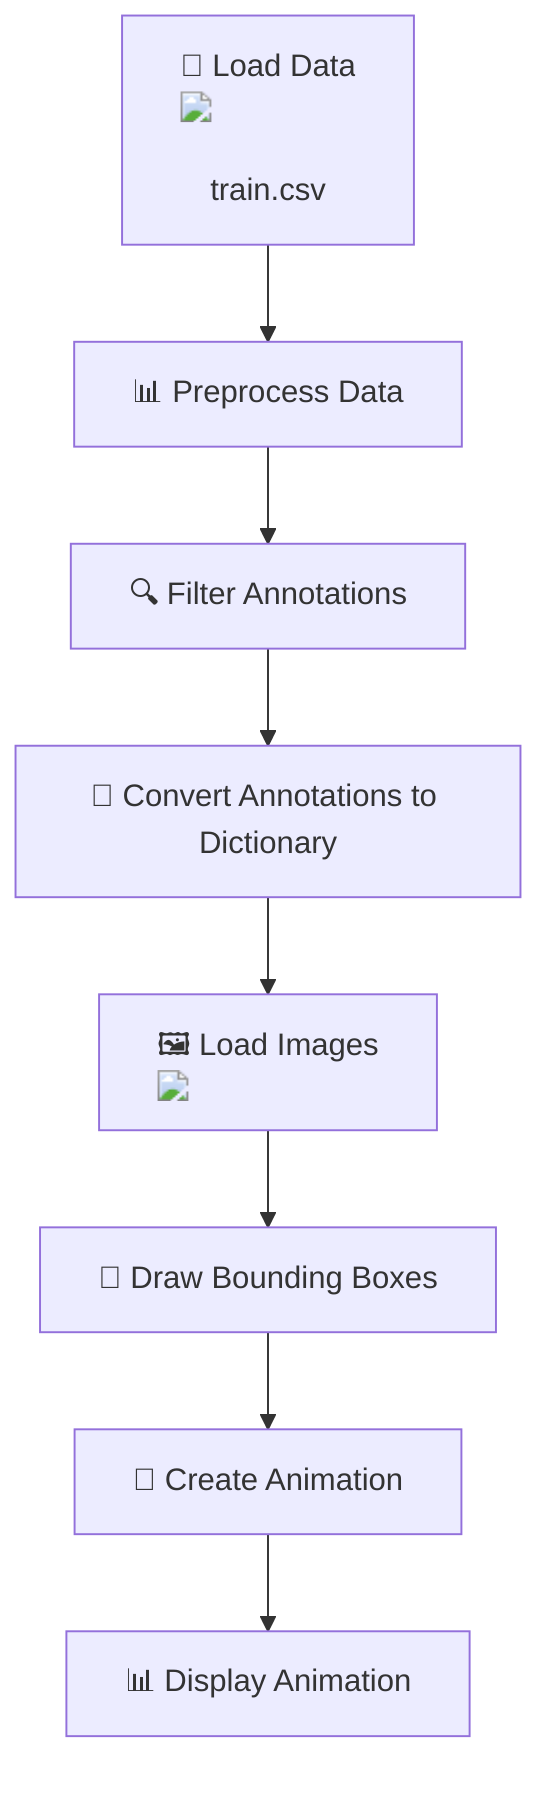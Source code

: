 flowchart TD
    A["📂 Load Data <img src='file.svg'/> <br/> train.csv"] --> B["📊 Preprocess Data"]
    B --> C["🔍 Filter Annotations"]
    C --> D["🔄 Convert Annotations to Dictionary"]
    D --> E["🖼️ Load Images <img src='image.svg'/>"]
    E --> F["📸 Draw Bounding Boxes"]
    F --> G["🎥 Create Animation"]
    G --> H["📊 Display Animation"]